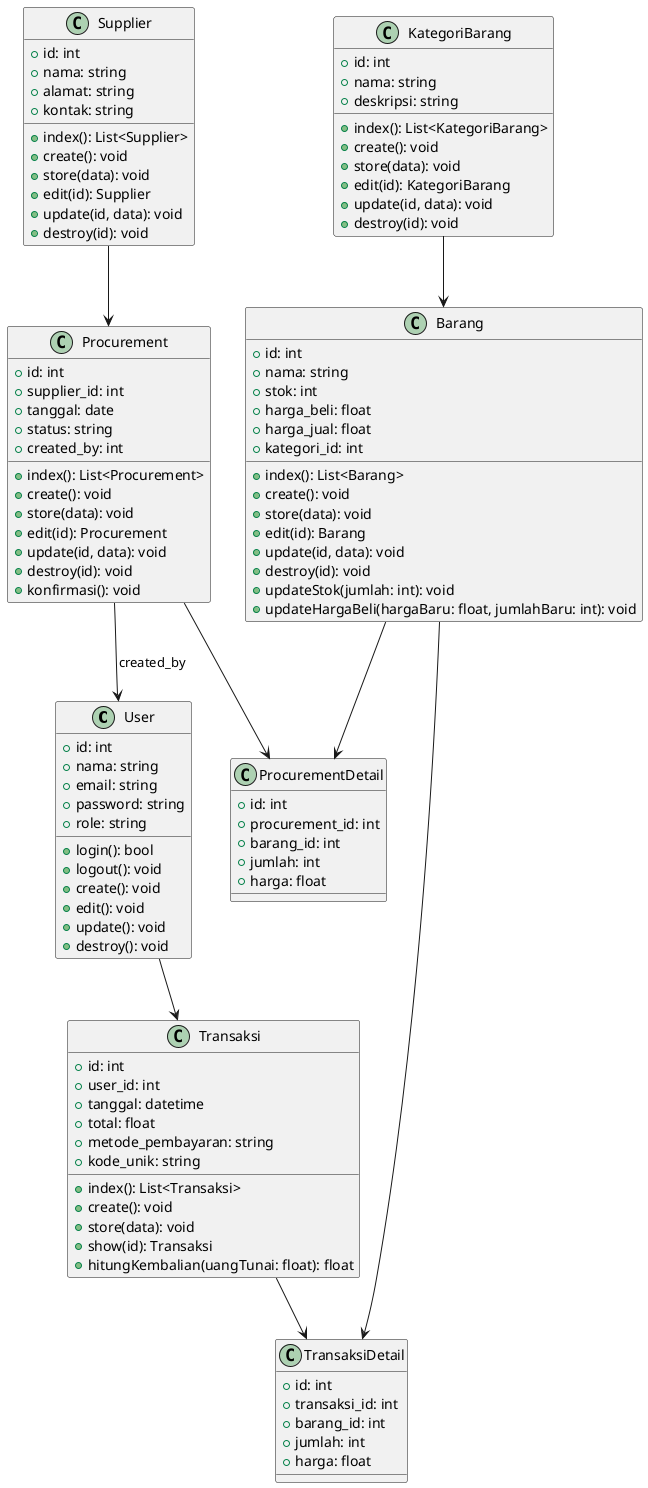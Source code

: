 @startuml

' ======================
' CLASS DEFINITIONS
' ======================

class User {
  +id: int
  +nama: string
  +email: string
  +password: string
  +role: string

  +login(): bool
  +logout(): void
  +create(): void
  +edit(): void
  +update(): void
  +destroy(): void
}

class KategoriBarang {
  +id: int
  +nama: string
  +deskripsi: string

  +index(): List<KategoriBarang>
  +create(): void
  +store(data): void
  +edit(id): KategoriBarang
  +update(id, data): void
  +destroy(id): void
}

class Barang {
  +id: int
  +nama: string
  +stok: int
  +harga_beli: float
  +harga_jual: float
  +kategori_id: int

  +index(): List<Barang>
  +create(): void
  +store(data): void
  +edit(id): Barang
  +update(id, data): void
  +destroy(id): void
  +updateStok(jumlah: int): void
  +updateHargaBeli(hargaBaru: float, jumlahBaru: int): void
}

class Supplier {
  +id: int
  +nama: string
  +alamat: string
  +kontak: string

  +index(): List<Supplier>
  +create(): void
  +store(data): void
  +edit(id): Supplier
  +update(id, data): void
  +destroy(id): void
}

class Procurement {
  +id: int
  +supplier_id: int
  +tanggal: date
  +status: string
  +created_by: int

  +index(): List<Procurement>
  +create(): void
  +store(data): void
  +edit(id): Procurement
  +update(id, data): void
  +destroy(id): void
  +konfirmasi(): void
}

class ProcurementDetail {
  +id: int
  +procurement_id: int
  +barang_id: int
  +jumlah: int
  +harga: float
}

class Transaksi {
  +id: int
  +user_id: int
  +tanggal: datetime
  +total: float
  +metode_pembayaran: string
  +kode_unik: string

  +index(): List<Transaksi>
  +create(): void
  +store(data): void
  +show(id): Transaksi
  +hitungKembalian(uangTunai: float): float
}

class TransaksiDetail {
  +id: int
  +transaksi_id: int
  +barang_id: int
  +jumlah: int
  +harga: float
}

' ======================
' RELATIONSHIPS
' ======================

User --> Transaksi
KategoriBarang --> Barang
Barang --> TransaksiDetail
Barang --> ProcurementDetail
Supplier --> Procurement
Procurement --> ProcurementDetail
Transaksi --> TransaksiDetail
Procurement --> User : created_by

@enduml
